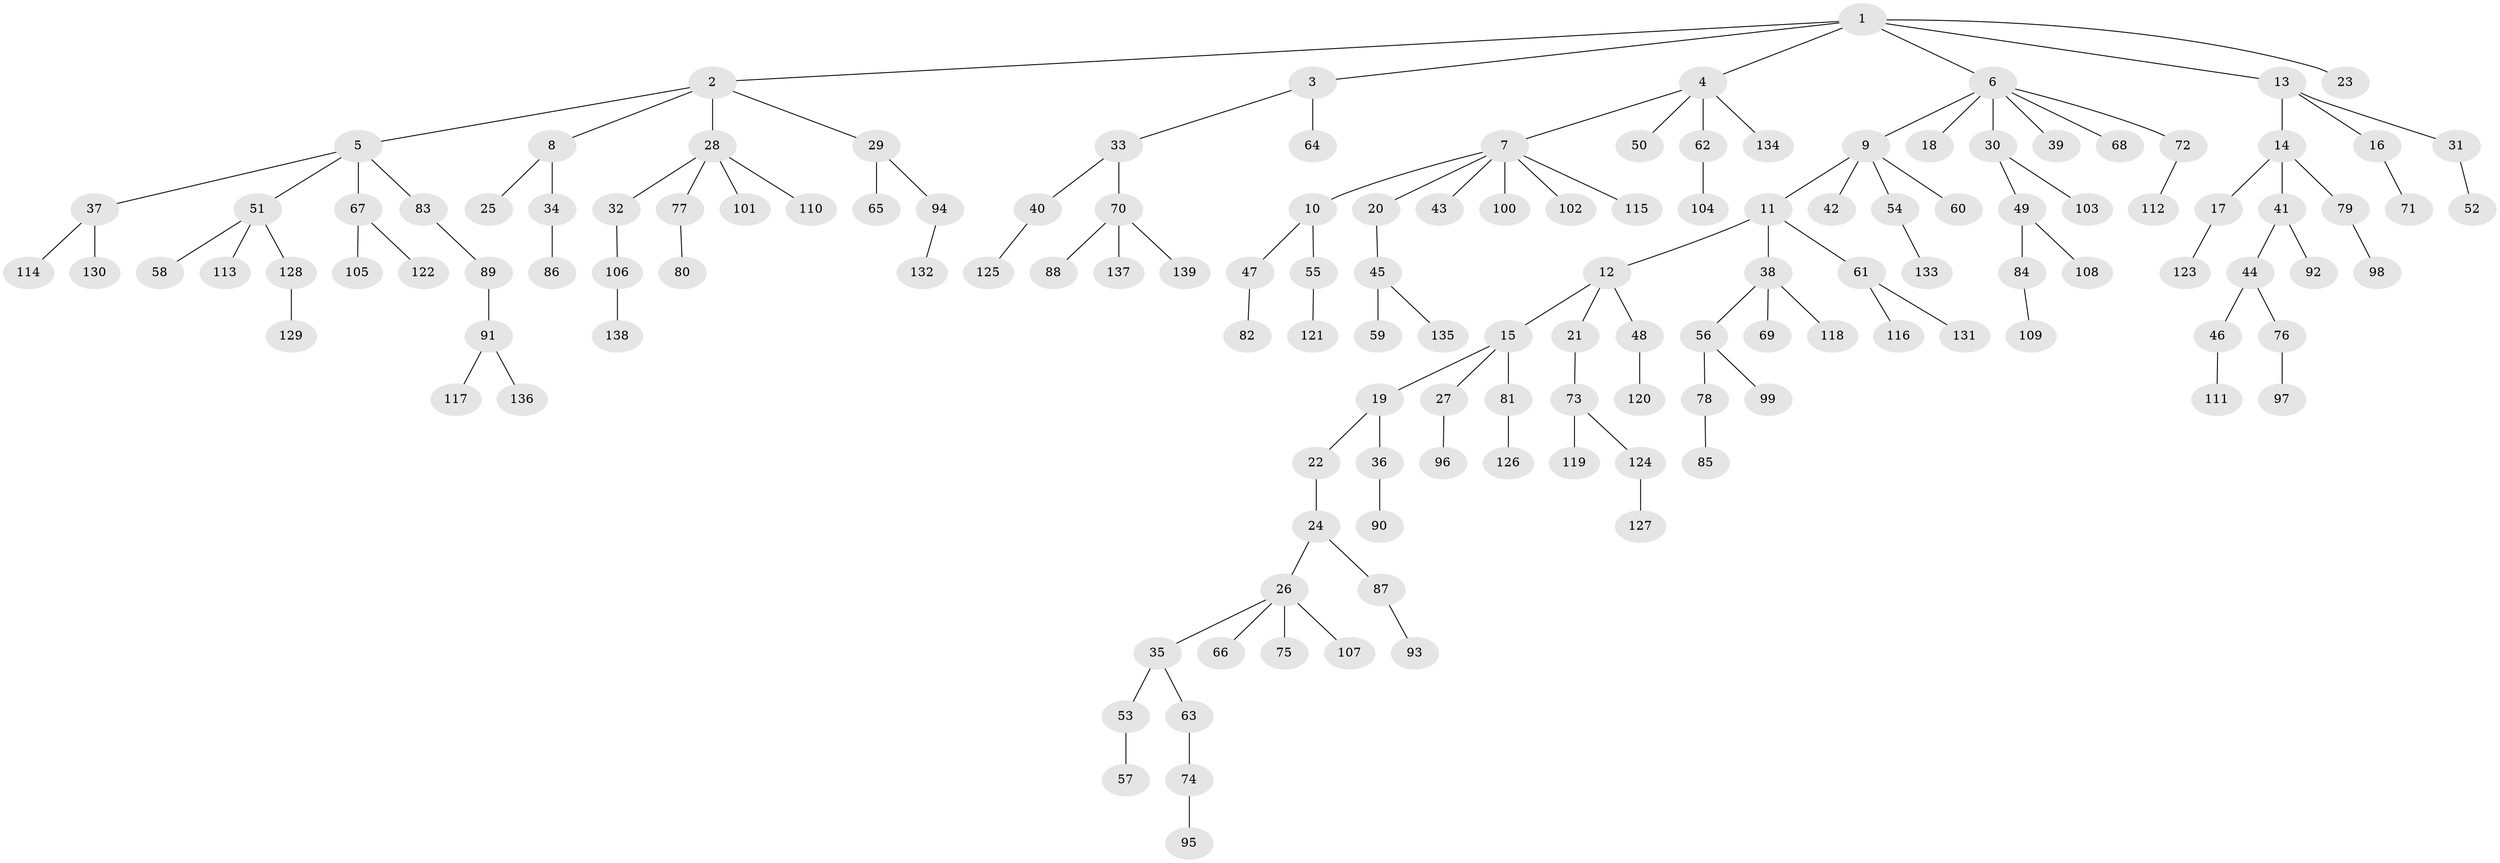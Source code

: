 // coarse degree distribution, {7: 0.030927835051546393, 6: 0.010309278350515464, 4: 0.07216494845360824, 8: 0.010309278350515464, 5: 0.030927835051546393, 3: 0.1134020618556701, 1: 0.6288659793814433, 2: 0.10309278350515463}
// Generated by graph-tools (version 1.1) at 2025/52/02/27/25 19:52:10]
// undirected, 139 vertices, 138 edges
graph export_dot {
graph [start="1"]
  node [color=gray90,style=filled];
  1;
  2;
  3;
  4;
  5;
  6;
  7;
  8;
  9;
  10;
  11;
  12;
  13;
  14;
  15;
  16;
  17;
  18;
  19;
  20;
  21;
  22;
  23;
  24;
  25;
  26;
  27;
  28;
  29;
  30;
  31;
  32;
  33;
  34;
  35;
  36;
  37;
  38;
  39;
  40;
  41;
  42;
  43;
  44;
  45;
  46;
  47;
  48;
  49;
  50;
  51;
  52;
  53;
  54;
  55;
  56;
  57;
  58;
  59;
  60;
  61;
  62;
  63;
  64;
  65;
  66;
  67;
  68;
  69;
  70;
  71;
  72;
  73;
  74;
  75;
  76;
  77;
  78;
  79;
  80;
  81;
  82;
  83;
  84;
  85;
  86;
  87;
  88;
  89;
  90;
  91;
  92;
  93;
  94;
  95;
  96;
  97;
  98;
  99;
  100;
  101;
  102;
  103;
  104;
  105;
  106;
  107;
  108;
  109;
  110;
  111;
  112;
  113;
  114;
  115;
  116;
  117;
  118;
  119;
  120;
  121;
  122;
  123;
  124;
  125;
  126;
  127;
  128;
  129;
  130;
  131;
  132;
  133;
  134;
  135;
  136;
  137;
  138;
  139;
  1 -- 2;
  1 -- 3;
  1 -- 4;
  1 -- 6;
  1 -- 13;
  1 -- 23;
  2 -- 5;
  2 -- 8;
  2 -- 28;
  2 -- 29;
  3 -- 33;
  3 -- 64;
  4 -- 7;
  4 -- 50;
  4 -- 62;
  4 -- 134;
  5 -- 37;
  5 -- 51;
  5 -- 67;
  5 -- 83;
  6 -- 9;
  6 -- 18;
  6 -- 30;
  6 -- 39;
  6 -- 68;
  6 -- 72;
  7 -- 10;
  7 -- 20;
  7 -- 43;
  7 -- 100;
  7 -- 102;
  7 -- 115;
  8 -- 25;
  8 -- 34;
  9 -- 11;
  9 -- 42;
  9 -- 54;
  9 -- 60;
  10 -- 47;
  10 -- 55;
  11 -- 12;
  11 -- 38;
  11 -- 61;
  12 -- 15;
  12 -- 21;
  12 -- 48;
  13 -- 14;
  13 -- 16;
  13 -- 31;
  14 -- 17;
  14 -- 41;
  14 -- 79;
  15 -- 19;
  15 -- 27;
  15 -- 81;
  16 -- 71;
  17 -- 123;
  19 -- 22;
  19 -- 36;
  20 -- 45;
  21 -- 73;
  22 -- 24;
  24 -- 26;
  24 -- 87;
  26 -- 35;
  26 -- 66;
  26 -- 75;
  26 -- 107;
  27 -- 96;
  28 -- 32;
  28 -- 77;
  28 -- 101;
  28 -- 110;
  29 -- 65;
  29 -- 94;
  30 -- 49;
  30 -- 103;
  31 -- 52;
  32 -- 106;
  33 -- 40;
  33 -- 70;
  34 -- 86;
  35 -- 53;
  35 -- 63;
  36 -- 90;
  37 -- 114;
  37 -- 130;
  38 -- 56;
  38 -- 69;
  38 -- 118;
  40 -- 125;
  41 -- 44;
  41 -- 92;
  44 -- 46;
  44 -- 76;
  45 -- 59;
  45 -- 135;
  46 -- 111;
  47 -- 82;
  48 -- 120;
  49 -- 84;
  49 -- 108;
  51 -- 58;
  51 -- 113;
  51 -- 128;
  53 -- 57;
  54 -- 133;
  55 -- 121;
  56 -- 78;
  56 -- 99;
  61 -- 116;
  61 -- 131;
  62 -- 104;
  63 -- 74;
  67 -- 105;
  67 -- 122;
  70 -- 88;
  70 -- 137;
  70 -- 139;
  72 -- 112;
  73 -- 119;
  73 -- 124;
  74 -- 95;
  76 -- 97;
  77 -- 80;
  78 -- 85;
  79 -- 98;
  81 -- 126;
  83 -- 89;
  84 -- 109;
  87 -- 93;
  89 -- 91;
  91 -- 117;
  91 -- 136;
  94 -- 132;
  106 -- 138;
  124 -- 127;
  128 -- 129;
}
